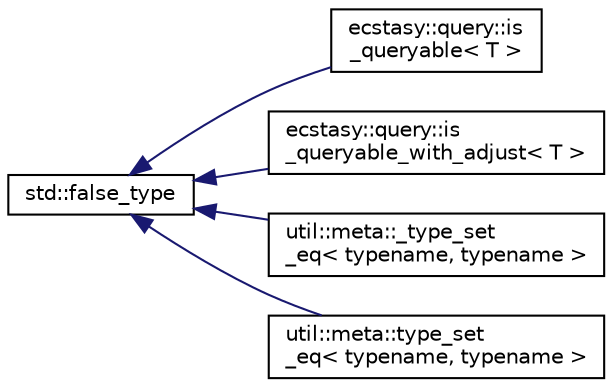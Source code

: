 digraph "Graphical Class Hierarchy"
{
 // LATEX_PDF_SIZE
  edge [fontname="Helvetica",fontsize="10",labelfontname="Helvetica",labelfontsize="10"];
  node [fontname="Helvetica",fontsize="10",shape=record];
  rankdir="LR";
  Node0 [label="std::false_type",height=0.2,width=0.4,color="black", fillcolor="white", style="filled",URL="/home/runner/work/ecstasy/ecstasy/doc/external/cppreference-doxygen-web.tag.xml$cpp/types/integral_constant.html",tooltip=" "];
  Node0 -> Node1 [dir="back",color="midnightblue",fontsize="10",style="solid",fontname="Helvetica"];
  Node1 [label="ecstasy::query::is\l_queryable\< T \>",height=0.2,width=0.4,color="black", fillcolor="white", style="filled",URL="$structecstasy_1_1query_1_1is__queryable.html",tooltip="Checks if the given type match the Queryable concept."];
  Node0 -> Node2 [dir="back",color="midnightblue",fontsize="10",style="solid",fontname="Helvetica"];
  Node2 [label="ecstasy::query::is\l_queryable_with_adjust\< T \>",height=0.2,width=0.4,color="black", fillcolor="white", style="filled",URL="$structecstasy_1_1query_1_1is__queryable__with__adjust.html",tooltip="Checks if the given type match the QueryableNeedAdjust concept."];
  Node0 -> Node3 [dir="back",color="midnightblue",fontsize="10",style="solid",fontname="Helvetica"];
  Node3 [label="util::meta::_type_set\l_eq\< typename, typename \>",height=0.2,width=0.4,color="black", fillcolor="white", style="filled",URL="$structutil_1_1meta_1_1__type__set__eq.html",tooltip=" "];
  Node0 -> Node4 [dir="back",color="midnightblue",fontsize="10",style="solid",fontname="Helvetica"];
  Node4 [label="util::meta::type_set\l_eq\< typename, typename \>",height=0.2,width=0.4,color="black", fillcolor="white", style="filled",URL="$structutil_1_1meta_1_1type__set__eq.html",tooltip="Test if two tuple types contains the exact same type independently of the order."];
}
